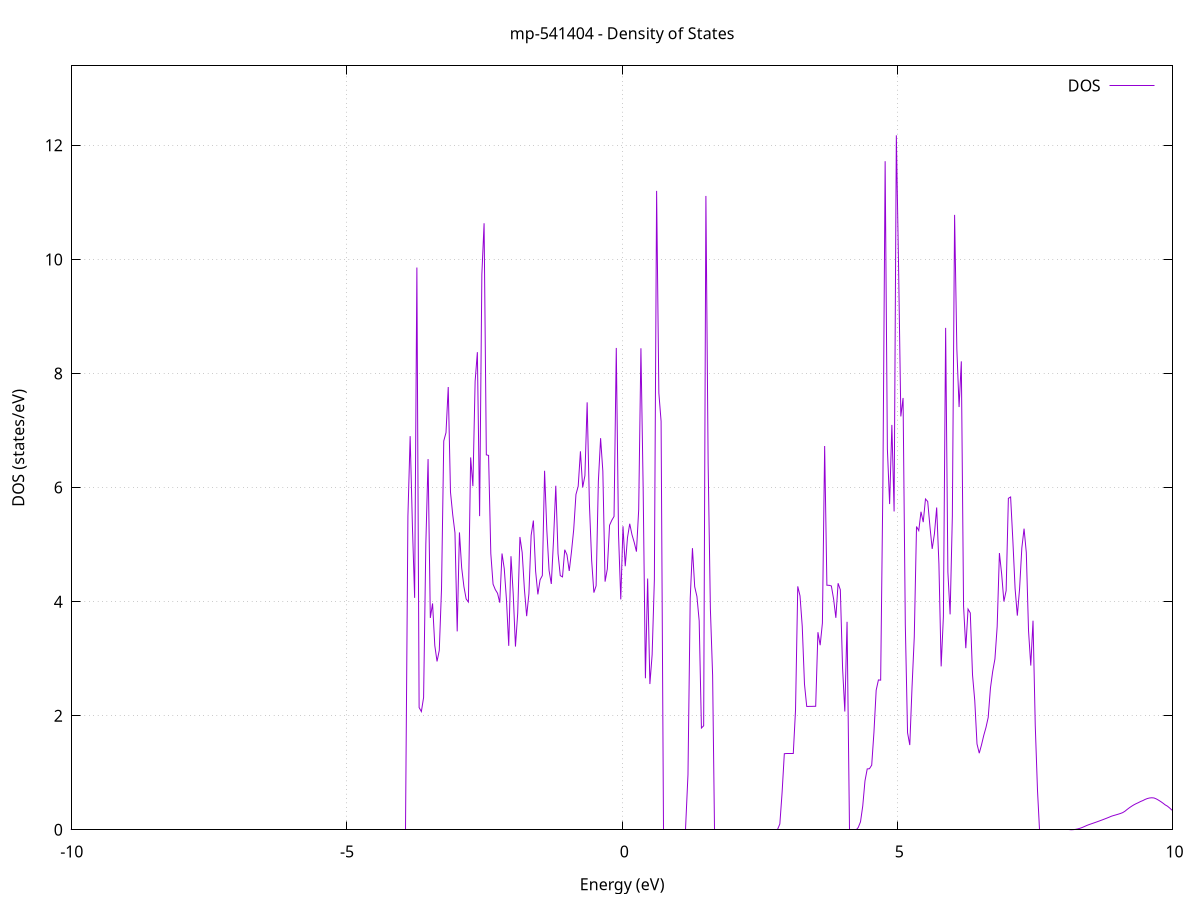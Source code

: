 set title 'mp-541404 - Density of States'
set xlabel 'Energy (eV)'
set ylabel 'DOS (states/eV)'
set grid
set xrange [-10:10]
set yrange [0:13.393]
set xzeroaxis lt -1
set terminal png size 800,600
set output 'mp-541404_dos_gnuplot.png'
plot '-' using 1:2 with lines title 'DOS'
-41.712500 0.000000
-41.671800 0.000000
-41.631100 0.000000
-41.590400 0.000000
-41.549700 0.000000
-41.509000 0.000000
-41.468300 0.000000
-41.427600 0.000000
-41.386900 0.000000
-41.346100 0.000000
-41.305400 0.000000
-41.264700 0.000000
-41.224000 0.000000
-41.183300 0.000000
-41.142600 0.000000
-41.101900 0.000000
-41.061200 0.000000
-41.020500 0.000000
-40.979700 0.000000
-40.939000 0.000000
-40.898300 0.000000
-40.857600 0.000000
-40.816900 0.000000
-40.776200 0.000000
-40.735500 0.000000
-40.694800 0.000000
-40.654100 0.000000
-40.613400 0.000000
-40.572600 0.000000
-40.531900 0.000000
-40.491200 0.000000
-40.450500 0.000000
-40.409800 0.000000
-40.369100 0.000000
-40.328400 0.000000
-40.287700 0.000000
-40.247000 0.000000
-40.206300 0.000000
-40.165500 0.000000
-40.124800 0.000000
-40.084100 0.000000
-40.043400 0.000000
-40.002700 0.000000
-39.962000 0.000000
-39.921300 0.000000
-39.880600 0.000000
-39.839900 0.000000
-39.799100 0.000000
-39.758400 0.000000
-39.717700 0.000000
-39.677000 0.000000
-39.636300 0.000000
-39.595600 0.000000
-39.554900 0.000000
-39.514200 0.000000
-39.473500 0.000000
-39.432800 0.000000
-39.392000 0.000000
-39.351300 0.000000
-39.310600 0.000000
-39.269900 0.000000
-39.229200 0.000000
-39.188500 0.000000
-39.147800 0.000000
-39.107100 0.000000
-39.066400 0.000000
-39.025600 0.000000
-38.984900 0.000000
-38.944200 0.000000
-38.903500 0.000000
-38.862800 0.000000
-38.822100 0.000000
-38.781400 0.000000
-38.740700 0.000000
-38.700000 0.000000
-38.659300 0.000000
-38.618500 0.000000
-38.577800 0.000000
-38.537100 0.000000
-38.496400 0.000000
-38.455700 0.000000
-38.415000 0.000000
-38.374300 0.000000
-38.333600 0.000000
-38.292900 0.000000
-38.252200 0.000000
-38.211400 0.000000
-38.170700 0.000000
-38.130000 0.000000
-38.089300 0.000000
-38.048600 0.000000
-38.007900 20.312900
-37.967200 0.000000
-37.926500 0.000000
-37.885800 0.000000
-37.845000 0.000000
-37.804300 0.000000
-37.763600 0.000000
-37.722900 0.000000
-37.682200 0.000000
-37.641500 0.000000
-37.600800 0.000000
-37.560100 0.000000
-37.519400 0.000000
-37.478700 0.000000
-37.437900 0.000000
-37.397200 0.000000
-37.356500 0.000000
-37.315800 0.000000
-37.275100 0.000000
-37.234400 0.000000
-37.193700 0.000000
-37.153000 0.000000
-37.112300 0.000000
-37.071600 0.000000
-37.030800 0.000000
-36.990100 0.000000
-36.949400 0.000000
-36.908700 0.000000
-36.868000 0.000000
-36.827300 0.000000
-36.786600 0.000000
-36.745900 0.000000
-36.705200 0.000000
-36.664400 0.000000
-36.623700 0.000000
-36.583000 0.000000
-36.542300 0.000000
-36.501600 0.000000
-36.460900 0.000000
-36.420200 0.000000
-36.379500 0.000000
-36.338800 0.000000
-36.298100 0.000000
-36.257300 0.000000
-36.216600 0.000000
-36.175900 0.000000
-36.135200 0.000000
-36.094500 0.000000
-36.053800 0.000000
-36.013100 0.000000
-35.972400 0.000000
-35.931700 0.000000
-35.891000 0.000000
-35.850200 0.000000
-35.809500 0.000000
-35.768800 0.000000
-35.728100 53.029200
-35.687400 0.000000
-35.646700 0.000000
-35.606000 0.000000
-35.565300 0.000000
-35.524600 0.000000
-35.483800 0.000000
-35.443100 0.000000
-35.402400 0.000000
-35.361700 0.000000
-35.321000 0.000000
-35.280300 0.000000
-35.239600 0.000000
-35.198900 0.000000
-35.158200 0.000000
-35.117500 0.000000
-35.076700 0.000000
-35.036000 0.000000
-34.995300 0.000000
-34.954600 0.000000
-34.913900 0.000000
-34.873200 0.000000
-34.832500 0.000000
-34.791800 0.000000
-34.751100 0.000000
-34.710300 0.000000
-34.669600 0.000000
-34.628900 0.000000
-34.588200 0.000000
-34.547500 0.000000
-34.506800 0.000000
-34.466100 0.000000
-34.425400 0.000000
-34.384700 0.000000
-34.344000 0.000000
-34.303200 0.000000
-34.262500 0.000000
-34.221800 0.000000
-34.181100 0.000000
-34.140400 0.000000
-34.099700 0.000000
-34.059000 0.000000
-34.018300 0.000000
-33.977600 0.000000
-33.936900 0.000000
-33.896100 0.000000
-33.855400 0.000000
-33.814700 0.000000
-33.774000 0.000000
-33.733300 0.000000
-33.692600 0.000000
-33.651900 0.000000
-33.611200 0.000000
-33.570500 0.000000
-33.529700 0.000000
-33.489000 0.000000
-33.448300 0.000000
-33.407600 0.000000
-33.366900 0.000000
-33.326200 0.000000
-33.285500 0.000000
-33.244800 0.000000
-33.204100 0.000000
-33.163400 0.000000
-33.122600 0.000000
-33.081900 0.000000
-33.041200 0.000000
-33.000500 0.000000
-32.959800 0.000000
-32.919100 0.000000
-32.878400 0.000000
-32.837700 0.000000
-32.797000 0.000000
-32.756300 0.000000
-32.715500 0.000000
-32.674800 0.000000
-32.634100 0.000000
-32.593400 0.000000
-32.552700 0.000000
-32.512000 0.000000
-32.471300 0.000000
-32.430600 0.000000
-32.389900 0.000000
-32.349100 0.000000
-32.308400 0.000000
-32.267700 0.000000
-32.227000 0.000000
-32.186300 0.000000
-32.145600 0.000000
-32.104900 0.000000
-32.064200 0.000000
-32.023500 0.000000
-31.982800 0.000000
-31.942000 0.000000
-31.901300 0.000000
-31.860600 0.000000
-31.819900 0.000000
-31.779200 0.000000
-31.738500 0.000000
-31.697800 0.000000
-31.657100 0.000000
-31.616400 0.000000
-31.575600 0.000000
-31.534900 0.000000
-31.494200 0.000000
-31.453500 0.000000
-31.412800 0.000000
-31.372100 0.000000
-31.331400 0.000000
-31.290700 0.000000
-31.250000 0.000000
-31.209300 0.000000
-31.168500 0.000000
-31.127800 0.000000
-31.087100 0.000000
-31.046400 0.000000
-31.005700 0.000000
-30.965000 0.000000
-30.924300 0.000000
-30.883600 0.000000
-30.842900 0.000000
-30.802200 0.000000
-30.761400 0.000000
-30.720700 0.000000
-30.680000 0.000000
-30.639300 0.000000
-30.598600 0.000000
-30.557900 0.000000
-30.517200 0.000000
-30.476500 0.000000
-30.435800 0.000000
-30.395000 0.000000
-30.354300 0.000000
-30.313600 0.000000
-30.272900 0.000000
-30.232200 0.000000
-30.191500 0.000000
-30.150800 0.000000
-30.110100 0.000000
-30.069400 0.000000
-30.028700 0.000000
-29.987900 0.000000
-29.947200 0.000000
-29.906500 0.000000
-29.865800 0.000000
-29.825100 0.000000
-29.784400 0.000000
-29.743700 0.000000
-29.703000 0.000000
-29.662300 0.000000
-29.621600 0.000000
-29.580800 0.000000
-29.540100 0.000000
-29.499400 0.000000
-29.458700 0.000000
-29.418000 0.000000
-29.377300 0.000000
-29.336600 0.000000
-29.295900 0.000000
-29.255200 0.000000
-29.214400 0.000000
-29.173700 0.000000
-29.133000 0.000000
-29.092300 0.000000
-29.051600 0.000000
-29.010900 0.000000
-28.970200 0.000000
-28.929500 0.000000
-28.888800 0.000000
-28.848100 0.000000
-28.807300 0.000000
-28.766600 0.000000
-28.725900 0.000000
-28.685200 0.000000
-28.644500 0.000000
-28.603800 0.000000
-28.563100 0.000000
-28.522400 0.000000
-28.481700 0.000000
-28.441000 0.000000
-28.400200 0.000000
-28.359500 0.000000
-28.318800 0.000000
-28.278100 0.000000
-28.237400 0.000000
-28.196700 0.000000
-28.156000 0.000000
-28.115300 0.000000
-28.074600 0.000000
-28.033800 0.000000
-27.993100 0.000000
-27.952400 0.000000
-27.911700 0.000000
-27.871000 0.000000
-27.830300 0.000000
-27.789600 0.000000
-27.748900 0.000000
-27.708200 0.000000
-27.667500 0.000000
-27.626700 0.000000
-27.586000 0.000000
-27.545300 0.000000
-27.504600 0.000000
-27.463900 0.000000
-27.423200 0.000000
-27.382500 0.000000
-27.341800 0.000000
-27.301100 0.000000
-27.260300 0.000000
-27.219600 0.000000
-27.178900 0.000000
-27.138200 0.000000
-27.097500 0.000000
-27.056800 0.000000
-27.016100 0.000000
-26.975400 0.000000
-26.934700 0.000000
-26.894000 0.000000
-26.853200 0.000000
-26.812500 0.000000
-26.771800 0.000000
-26.731100 0.000000
-26.690400 0.000000
-26.649700 0.000000
-26.609000 0.000000
-26.568300 0.000000
-26.527600 0.000000
-26.486900 0.000000
-26.446100 0.000000
-26.405400 0.000000
-26.364700 0.000000
-26.324000 0.000000
-26.283300 0.000000
-26.242600 0.000000
-26.201900 0.000000
-26.161200 0.000000
-26.120500 0.000000
-26.079700 0.000000
-26.039000 0.000000
-25.998300 0.000000
-25.957600 0.000000
-25.916900 0.000000
-25.876200 0.000000
-25.835500 0.000000
-25.794800 0.000000
-25.754100 0.000000
-25.713400 0.000000
-25.672600 0.000000
-25.631900 0.000000
-25.591200 0.000000
-25.550500 0.000000
-25.509800 0.000000
-25.469100 0.000000
-25.428400 0.000000
-25.387700 0.000000
-25.347000 0.000000
-25.306300 0.000000
-25.265500 0.000000
-25.224800 0.000000
-25.184100 0.000000
-25.143400 0.000000
-25.102700 0.000000
-25.062000 0.000000
-25.021300 0.000000
-24.980600 0.000000
-24.939900 0.000000
-24.899100 0.000000
-24.858400 0.000000
-24.817700 0.000000
-24.777000 0.000000
-24.736300 0.000000
-24.695600 0.000000
-24.654900 0.000000
-24.614200 0.000000
-24.573500 0.000000
-24.532800 0.000000
-24.492000 0.000000
-24.451300 0.000000
-24.410600 0.000000
-24.369900 0.000000
-24.329200 0.000000
-24.288500 0.000000
-24.247800 0.000000
-24.207100 0.000000
-24.166400 0.000000
-24.125600 0.000000
-24.084900 0.000000
-24.044200 0.000000
-24.003500 0.000000
-23.962800 0.000000
-23.922100 0.000000
-23.881400 0.000000
-23.840700 0.000000
-23.800000 0.000000
-23.759300 0.000000
-23.718500 0.000000
-23.677800 0.000000
-23.637100 0.000000
-23.596400 0.000000
-23.555700 0.000000
-23.515000 0.000000
-23.474300 0.000000
-23.433600 0.000000
-23.392900 0.000000
-23.352200 0.000000
-23.311400 0.000000
-23.270700 0.000000
-23.230000 0.000000
-23.189300 0.000000
-23.148600 0.000000
-23.107900 0.000000
-23.067200 0.000000
-23.026500 0.000000
-22.985800 0.000000
-22.945000 0.000000
-22.904300 0.000000
-22.863600 0.000000
-22.822900 0.000000
-22.782200 0.000000
-22.741500 0.000000
-22.700800 0.000000
-22.660100 0.000000
-22.619400 0.000000
-22.578700 0.000000
-22.537900 0.000000
-22.497200 0.000000
-22.456500 0.000000
-22.415800 0.000000
-22.375100 0.000000
-22.334400 0.000000
-22.293700 0.000000
-22.253000 0.000000
-22.212300 0.000000
-22.171600 0.000000
-22.130800 0.000000
-22.090100 0.000000
-22.049400 0.000000
-22.008700 0.000000
-21.968000 0.000000
-21.927300 0.000000
-21.886600 0.000000
-21.845900 0.000000
-21.805200 0.000000
-21.764400 0.000000
-21.723700 0.000000
-21.683000 0.000000
-21.642300 0.000000
-21.601600 0.000000
-21.560900 0.000000
-21.520200 0.000000
-21.479500 0.000000
-21.438800 0.000000
-21.398100 0.000000
-21.357300 0.000000
-21.316600 0.000000
-21.275900 0.000000
-21.235200 0.000000
-21.194500 0.000000
-21.153800 0.000000
-21.113100 0.000000
-21.072400 0.000000
-21.031700 0.000000
-20.991000 0.000000
-20.950200 0.000000
-20.909500 0.000000
-20.868800 0.000000
-20.828100 0.000000
-20.787400 0.000000
-20.746700 0.000000
-20.706000 0.000000
-20.665300 0.000000
-20.624600 0.000000
-20.583800 0.000000
-20.543100 0.000000
-20.502400 0.000000
-20.461700 0.000000
-20.421000 0.000000
-20.380300 0.000000
-20.339600 0.000000
-20.298900 0.000000
-20.258200 0.000000
-20.217500 0.000000
-20.176700 0.000000
-20.136000 0.000000
-20.095300 0.000000
-20.054600 0.000000
-20.013900 0.000000
-19.973200 0.000000
-19.932500 0.000000
-19.891800 0.000000
-19.851100 0.000000
-19.810300 0.000000
-19.769600 0.000000
-19.728900 0.000000
-19.688200 0.000000
-19.647500 0.000000
-19.606800 0.000000
-19.566100 0.000000
-19.525400 0.000000
-19.484700 0.000000
-19.444000 0.000000
-19.403200 0.000000
-19.362500 0.000000
-19.321800 0.000000
-19.281100 0.000000
-19.240400 0.000000
-19.199700 0.000000
-19.159000 0.000000
-19.118300 0.000000
-19.077600 0.000000
-19.036900 0.000000
-18.996100 0.000000
-18.955400 0.000000
-18.914700 0.000000
-18.874000 0.000000
-18.833300 0.000000
-18.792600 0.000000
-18.751900 0.000000
-18.711200 0.000000
-18.670500 0.000000
-18.629700 0.000000
-18.589000 0.000000
-18.548300 0.000000
-18.507600 0.000000
-18.466900 0.000000
-18.426200 0.000000
-18.385500 0.000000
-18.344800 0.000000
-18.304100 0.000000
-18.263400 0.000000
-18.222600 0.000000
-18.181900 0.000000
-18.141200 0.000000
-18.100500 0.000000
-18.059800 0.000000
-18.019100 0.000000
-17.978400 0.000000
-17.937700 0.000000
-17.897000 0.000000
-17.856300 0.000000
-17.815500 0.000000
-17.774800 0.000000
-17.734100 0.000000
-17.693400 0.000000
-17.652700 0.000000
-17.612000 0.000000
-17.571300 0.000000
-17.530600 0.000000
-17.489900 0.000000
-17.449100 0.000000
-17.408400 0.000000
-17.367700 0.000000
-17.327000 0.000000
-17.286300 0.000000
-17.245600 0.000000
-17.204900 0.000000
-17.164200 0.000000
-17.123500 0.000000
-17.082800 0.000000
-17.042000 0.000000
-17.001300 0.000000
-16.960600 0.000000
-16.919900 0.000000
-16.879200 0.000000
-16.838500 0.000000
-16.797800 0.000000
-16.757100 0.000000
-16.716400 0.147100
-16.675700 0.435000
-16.634900 0.767100
-16.594200 1.115000
-16.553500 1.367500
-16.512800 1.562800
-16.472100 1.653100
-16.431400 1.547000
-16.390700 1.429900
-16.350000 1.301900
-16.309300 1.146700
-16.268500 1.043500
-16.227800 1.081100
-16.187100 1.736600
-16.146400 2.043600
-16.105700 2.629100
-16.065000 3.579600
-16.024300 3.862000
-15.983600 3.770700
-15.942900 2.758700
-15.902200 1.780200
-15.861400 1.183500
-15.820700 1.157200
-15.780000 1.153200
-15.739300 1.198300
-15.698600 1.341400
-15.657900 1.714000
-15.617200 6.891000
-15.576500 6.560700
-15.535800 6.625100
-15.495000 8.730600
-15.454300 7.372700
-15.413600 4.263800
-15.372900 6.677300
-15.332200 11.020800
-15.291500 11.180500
-15.250800 8.411900
-15.210100 21.732300
-15.169400 0.136300
-15.128700 16.420600
-15.087900 2.979600
-15.047200 9.616900
-15.006500 0.000000
-14.965800 0.000000
-14.925100 0.000000
-14.884400 0.000000
-14.843700 0.000000
-14.803000 0.000000
-14.762300 0.000000
-14.721600 0.000000
-14.680800 0.000000
-14.640100 0.000000
-14.599400 0.000000
-14.558700 0.000000
-14.518000 0.000000
-14.477300 0.000000
-14.436600 0.000000
-14.395900 0.000000
-14.355200 0.000000
-14.314400 0.000000
-14.273700 0.000000
-14.233000 0.000000
-14.192300 0.000000
-14.151600 0.000000
-14.110900 0.000000
-14.070200 0.000000
-14.029500 0.000000
-13.988800 0.000000
-13.948100 0.000000
-13.907300 0.000000
-13.866600 0.000000
-13.825900 0.000000
-13.785200 0.000000
-13.744500 0.000000
-13.703800 0.000000
-13.663100 0.000000
-13.622400 0.000000
-13.581700 0.000000
-13.541000 0.000000
-13.500200 0.000000
-13.459500 0.000000
-13.418800 0.000000
-13.378100 0.000000
-13.337400 0.000000
-13.296700 0.000000
-13.256000 0.000000
-13.215300 0.000000
-13.174600 0.000000
-13.133800 0.000000
-13.093100 0.000000
-13.052400 0.000000
-13.011700 0.000000
-12.971000 0.000000
-12.930300 0.000000
-12.889600 0.000000
-12.848900 0.000000
-12.808200 0.000000
-12.767500 0.000000
-12.726700 0.000000
-12.686000 0.000000
-12.645300 0.000000
-12.604600 0.000000
-12.563900 0.000000
-12.523200 0.000000
-12.482500 0.000000
-12.441800 0.000000
-12.401100 0.000000
-12.360300 0.000000
-12.319600 0.000000
-12.278900 0.000000
-12.238200 0.000000
-12.197500 0.000000
-12.156800 0.000000
-12.116100 0.000000
-12.075400 0.000000
-12.034700 0.000000
-11.994000 0.000000
-11.953200 0.000000
-11.912500 0.000000
-11.871800 0.000000
-11.831100 0.000000
-11.790400 0.000000
-11.749700 0.000000
-11.709000 0.000000
-11.668300 0.000000
-11.627600 0.000000
-11.586900 0.000000
-11.546100 0.000000
-11.505400 0.000000
-11.464700 0.000000
-11.424000 0.000000
-11.383300 0.000000
-11.342600 0.000000
-11.301900 0.000000
-11.261200 0.000000
-11.220500 0.000000
-11.179700 0.000000
-11.139000 0.000000
-11.098300 0.000000
-11.057600 0.000000
-11.016900 0.000000
-10.976200 0.000000
-10.935500 0.000000
-10.894800 0.000000
-10.854100 0.000000
-10.813400 0.000000
-10.772600 0.000000
-10.731900 0.000000
-10.691200 0.000000
-10.650500 0.000000
-10.609800 0.000000
-10.569100 0.000000
-10.528400 0.000000
-10.487700 0.000000
-10.447000 0.000000
-10.406300 0.000000
-10.365500 0.000000
-10.324800 0.000000
-10.284100 0.000000
-10.243400 0.000000
-10.202700 0.000000
-10.162000 0.000000
-10.121300 0.000000
-10.080600 0.000000
-10.039900 0.000000
-9.999100 0.000000
-9.958400 0.000000
-9.917700 0.000000
-9.877000 0.000000
-9.836300 0.000000
-9.795600 0.000000
-9.754900 0.000000
-9.714200 0.000000
-9.673500 0.000000
-9.632800 0.000000
-9.592000 0.000000
-9.551300 0.000000
-9.510600 0.000000
-9.469900 0.000000
-9.429200 0.000000
-9.388500 0.000000
-9.347800 0.000000
-9.307100 0.000000
-9.266400 0.000000
-9.225700 0.000000
-9.184900 0.000000
-9.144200 0.000000
-9.103500 0.000000
-9.062800 0.000000
-9.022100 0.000000
-8.981400 0.000000
-8.940700 0.000000
-8.900000 0.000000
-8.859300 0.000000
-8.818500 0.000000
-8.777800 0.000000
-8.737100 0.000000
-8.696400 0.000000
-8.655700 0.000000
-8.615000 0.000000
-8.574300 0.000000
-8.533600 0.000000
-8.492900 0.000000
-8.452200 0.000000
-8.411400 0.000000
-8.370700 0.000000
-8.330000 0.000000
-8.289300 0.000000
-8.248600 0.000000
-8.207900 0.000000
-8.167200 0.000000
-8.126500 0.000000
-8.085800 0.000000
-8.045000 0.000000
-8.004300 0.000000
-7.963600 0.000000
-7.922900 0.000000
-7.882200 0.000000
-7.841500 0.000000
-7.800800 0.000000
-7.760100 0.000000
-7.719400 0.000000
-7.678700 0.000000
-7.637900 0.000000
-7.597200 0.000000
-7.556500 0.000000
-7.515800 0.000000
-7.475100 0.000000
-7.434400 0.000000
-7.393700 0.000000
-7.353000 0.000000
-7.312300 0.000000
-7.271600 0.000000
-7.230800 0.000000
-7.190100 0.000000
-7.149400 0.000000
-7.108700 0.000000
-7.068000 0.000000
-7.027300 0.000000
-6.986600 0.000000
-6.945900 0.000000
-6.905200 0.000000
-6.864400 0.000000
-6.823700 0.000000
-6.783000 0.000000
-6.742300 0.000000
-6.701600 0.000000
-6.660900 0.000000
-6.620200 0.000000
-6.579500 0.000000
-6.538800 0.000000
-6.498100 0.000000
-6.457300 0.000000
-6.416600 0.000000
-6.375900 0.000000
-6.335200 0.000000
-6.294500 0.000000
-6.253800 0.000000
-6.213100 0.000000
-6.172400 0.000000
-6.131700 0.000000
-6.091000 0.000000
-6.050200 0.000000
-6.009500 0.000000
-5.968800 0.000000
-5.928100 0.000000
-5.887400 0.000000
-5.846700 0.000000
-5.806000 0.000000
-5.765300 0.000000
-5.724600 0.000000
-5.683800 0.000000
-5.643100 0.000000
-5.602400 0.000000
-5.561700 0.000000
-5.521000 0.000000
-5.480300 0.000000
-5.439600 0.000000
-5.398900 0.000000
-5.358200 0.000000
-5.317500 0.000000
-5.276700 0.000000
-5.236000 0.000000
-5.195300 0.000000
-5.154600 0.000000
-5.113900 0.000000
-5.073200 0.000000
-5.032500 0.000000
-4.991800 0.000000
-4.951100 0.000000
-4.910300 0.000000
-4.869600 0.000000
-4.828900 0.000000
-4.788200 0.000000
-4.747500 0.000000
-4.706800 0.000000
-4.666100 0.000000
-4.625400 0.000000
-4.584700 0.000000
-4.544000 0.000000
-4.503200 0.000000
-4.462500 0.000000
-4.421800 0.000000
-4.381100 0.000000
-4.340400 0.000000
-4.299700 0.000000
-4.259000 0.000000
-4.218300 0.000000
-4.177600 0.000000
-4.136900 0.000000
-4.096100 0.000000
-4.055400 0.000000
-4.014700 0.000000
-3.974000 0.000000
-3.933300 0.000000
-3.892600 5.496400
-3.851900 6.901400
-3.811200 5.338100
-3.770500 4.065900
-3.729700 9.857000
-3.689000 2.143000
-3.648300 2.071800
-3.607600 2.319600
-3.566900 5.008400
-3.526200 6.498700
-3.485500 3.713900
-3.444800 3.968000
-3.404100 3.229500
-3.363400 2.951600
-3.322600 3.146500
-3.281900 4.226800
-3.241200 6.817500
-3.200500 6.963100
-3.159800 7.762700
-3.119100 5.922100
-3.078400 5.524400
-3.037700 5.206200
-2.997000 3.478600
-2.956300 5.213100
-2.915500 4.592100
-2.874800 4.261600
-2.834100 4.046700
-2.793400 3.993600
-2.752700 6.528000
-2.712000 6.023900
-2.671300 7.863100
-2.630600 8.373600
-2.589900 5.498700
-2.549100 9.737200
-2.508400 10.633800
-2.467700 6.573400
-2.427000 6.563400
-2.386300 4.842400
-2.345600 4.306900
-2.304900 4.210800
-2.264200 4.146500
-2.223500 3.982000
-2.182800 4.843800
-2.142000 4.578000
-2.101300 4.024800
-2.060600 3.224400
-2.019900 4.796000
-1.979200 4.134600
-1.938500 3.212200
-1.897800 3.795200
-1.857100 5.133300
-1.816400 4.860100
-1.775700 4.214300
-1.734900 3.745600
-1.694200 4.136800
-1.653500 5.162600
-1.612800 5.421700
-1.572100 4.532400
-1.531400 4.127000
-1.490700 4.383100
-1.450000 4.457300
-1.409300 6.294000
-1.368500 5.253200
-1.327800 4.547000
-1.287100 4.309800
-1.246400 5.088500
-1.205700 6.031400
-1.165000 4.842500
-1.124300 4.455700
-1.083600 4.433500
-1.042900 4.909900
-1.002200 4.819600
-0.961400 4.537600
-0.920700 4.873900
-0.880000 5.265300
-0.839300 5.879000
-0.798600 6.022100
-0.757900 6.635100
-0.717200 6.002300
-0.676500 6.209400
-0.635800 7.494400
-0.595000 5.717200
-0.554300 4.724900
-0.513600 4.158000
-0.472900 4.277700
-0.432200 6.107400
-0.391500 6.865500
-0.350800 6.288400
-0.310100 4.350600
-0.269400 4.571700
-0.228700 5.338300
-0.187900 5.426400
-0.147200 5.494000
-0.106500 8.448200
-0.065800 5.179300
-0.025100 4.039100
0.015600 5.320800
0.056300 4.620700
0.097000 5.121900
0.137700 5.365600
0.178400 5.175900
0.219200 5.039500
0.259900 4.876700
0.300600 5.610300
0.341300 8.442200
0.382000 5.979100
0.422700 2.656400
0.463400 4.405200
0.504100 2.554900
0.544800 3.067600
0.585600 4.385300
0.626300 11.201700
0.667000 7.657100
0.707700 7.161400
0.748400 0.000000
0.789100 0.000000
0.829800 0.000000
0.870500 0.000000
0.911200 0.000000
0.951900 0.000000
0.992700 0.000000
1.033400 0.000000
1.074100 0.000000
1.114800 0.000000
1.155500 0.000000
1.196200 0.967200
1.236900 4.055300
1.277600 4.937100
1.318300 4.261400
1.359000 4.089700
1.399800 3.662500
1.440500 1.784100
1.481200 1.823200
1.521900 11.112200
1.562600 6.418500
1.603300 3.873700
1.644000 2.703800
1.684700 0.000000
1.725400 0.000000
1.766200 0.000000
1.806900 0.000000
1.847600 0.000000
1.888300 0.000000
1.929000 0.000000
1.969700 0.000000
2.010400 0.000000
2.051100 0.000000
2.091800 0.000000
2.132500 0.000000
2.173300 0.000000
2.214000 0.000000
2.254700 0.000000
2.295400 0.000000
2.336100 0.000000
2.376800 0.000000
2.417500 0.000000
2.458200 0.000000
2.498900 0.000000
2.539600 0.000000
2.580400 0.000000
2.621100 0.000000
2.661800 0.000000
2.702500 0.000000
2.743200 0.000000
2.783900 0.000000
2.824600 0.000000
2.865300 0.100800
2.906000 0.647900
2.946800 1.333500
2.987500 1.337300
3.028200 1.337200
3.068900 1.337100
3.109600 1.337000
3.150300 2.097900
3.191000 4.267600
3.231700 4.101600
3.272400 3.568000
3.313100 2.553400
3.353900 2.162400
3.394600 2.163100
3.435300 2.163800
3.476000 2.164500
3.516700 2.165300
3.557400 3.463600
3.598100 3.236000
3.638800 3.624400
3.679500 6.728300
3.720300 4.287400
3.761000 4.285900
3.801700 4.275000
3.842400 4.044000
3.883100 3.715900
3.923800 4.322300
3.964500 4.207700
4.005200 2.838100
4.045900 2.073000
4.086600 3.646400
4.127400 0.000000
4.168100 0.000000
4.208800 0.000000
4.249500 0.000000
4.290200 0.040600
4.330900 0.139300
4.371600 0.415400
4.412300 0.856200
4.453000 1.066800
4.493700 1.070600
4.534500 1.132900
4.575200 1.707300
4.615900 2.447600
4.656600 2.626800
4.697300 2.623400
4.738000 6.071100
4.778700 11.721200
4.819400 6.674800
4.860100 5.711300
4.900900 7.098200
4.941600 5.580700
4.982300 12.175100
5.023000 9.856900
5.063700 7.247200
5.104400 7.570600
5.145100 3.597300
5.185800 1.702000
5.226500 1.485500
5.267200 2.497600
5.308000 3.379700
5.348700 5.316500
5.389400 5.245200
5.430100 5.575600
5.470800 5.393900
5.511500 5.799700
5.552200 5.755300
5.592900 5.314700
5.633600 4.924600
5.674300 5.188900
5.715100 5.650200
5.755800 4.657800
5.796500 2.864700
5.837200 3.740300
5.877900 8.799500
5.918600 4.519800
5.959300 3.776800
6.000000 5.500300
6.040700 10.780800
6.081500 8.432100
6.122200 7.411500
6.162900 8.213000
6.203600 3.923300
6.244300 3.183800
6.285000 3.868800
6.325700 3.801500
6.366400 2.715000
6.407100 2.263300
6.447800 1.504700
6.488600 1.342900
6.529300 1.486500
6.570000 1.652400
6.610700 1.793200
6.651400 1.969800
6.692100 2.483600
6.732800 2.775400
6.773500 2.994200
6.814200 3.560900
6.855000 4.851500
6.895700 4.485200
6.936400 4.002200
6.977100 4.192200
7.017800 5.811000
7.058500 5.834700
7.099200 5.072900
7.139900 4.229900
7.180600 3.754600
7.221300 4.224000
7.262100 4.937800
7.302800 5.279700
7.343500 4.861000
7.384200 3.487100
7.424900 2.879200
7.465600 3.665900
7.506300 1.827000
7.547000 0.690000
7.587700 0.000000
7.628400 0.000000
7.669200 0.000000
7.709900 0.000000
7.750600 0.000000
7.791300 0.000000
7.832000 0.000000
7.872700 0.000000
7.913400 0.000000
7.954100 0.000000
7.994800 0.000000
8.035600 0.000000
8.076300 0.000000
8.117000 0.000000
8.157700 0.000100
8.198400 0.002200
8.239100 0.007300
8.279800 0.015500
8.320500 0.026700
8.361200 0.040900
8.401900 0.058100
8.442700 0.075600
8.483400 0.090800
8.524100 0.104300
8.564800 0.117800
8.605500 0.131600
8.646200 0.145600
8.686900 0.160000
8.727600 0.174700
8.768300 0.189700
8.809000 0.205000
8.849800 0.221000
8.890500 0.237700
8.931200 0.250000
8.971900 0.261200
9.012600 0.273000
9.053300 0.285500
9.094000 0.300300
9.134700 0.324300
9.175400 0.356200
9.216200 0.386000
9.256900 0.412800
9.297600 0.436900
9.338300 0.457700
9.379000 0.475300
9.419700 0.495800
9.460400 0.511600
9.501100 0.531600
9.541800 0.547400
9.582500 0.557300
9.623300 0.561100
9.664000 0.557800
9.704700 0.541600
9.745400 0.519700
9.786100 0.494700
9.826800 0.466900
9.867500 0.436300
9.908200 0.413700
9.948900 0.381300
9.989600 0.344800
10.030400 0.345100
10.071100 0.345500
10.111800 0.345900
10.152500 0.346400
10.193200 0.346900
10.233900 0.347400
10.274600 0.348100
10.315300 0.362600
10.356000 0.412000
10.396800 0.540100
10.437500 0.566700
10.478200 0.607200
10.518900 0.696900
10.559600 0.869600
10.600300 1.151400
10.641000 1.358200
10.681700 1.469000
10.722400 1.731700
10.763100 1.867100
10.803900 0.896800
10.844600 0.466900
10.885300 0.447600
10.926000 0.439400
10.966700 0.436500
11.007400 0.439300
11.048100 0.448100
11.088800 0.462700
11.129500 0.486600
11.170300 0.519000
11.211000 0.555300
11.251700 0.595500
11.292400 0.639600
11.333100 0.690000
11.373800 0.743700
11.414500 0.794800
11.455200 0.824700
11.495900 0.818900
11.536600 0.818500
11.577400 0.827900
11.618100 0.847300
11.658800 0.867600
11.699500 0.888800
11.740200 0.910800
11.780900 0.931800
11.821600 0.946300
11.862300 0.968900
11.903000 0.997900
11.943700 1.030700
11.984500 1.133600
12.025200 2.131500
12.065900 2.446100
12.106600 1.831700
12.147300 1.625400
12.188000 1.309900
12.228700 1.098900
12.269400 1.220500
12.310100 1.151800
12.350900 0.995800
12.391600 1.038300
12.432300 1.121700
12.473000 1.139000
12.513700 1.083500
12.554400 1.090300
12.595100 0.921500
12.635800 0.884400
12.676500 0.894600
12.717200 0.919100
12.758000 0.940400
12.798700 0.968200
12.839400 1.014300
12.880100 1.072600
12.920800 1.132300
12.961500 1.218800
13.002200 1.367400
13.042900 1.488400
13.083600 1.647900
13.124300 1.786300
13.165100 1.946700
13.205800 2.104700
13.246500 2.277300
13.287200 2.625400
13.327900 1.814500
13.368600 1.515800
13.409300 1.519400
13.450000 1.652500
13.490700 1.579200
13.531500 1.489300
13.572200 1.432100
13.612900 1.572100
13.653600 1.643800
13.694300 1.577500
13.735000 1.394100
13.775700 1.225000
13.816400 1.102900
13.857100 1.041100
13.897800 1.157700
13.938600 1.405900
13.979300 1.710700
14.020000 1.862600
14.060700 1.773800
14.101400 1.632900
14.142100 1.507400
14.182800 1.519900
14.223500 1.546200
14.264200 1.294900
14.305000 1.128900
14.345700 1.068300
14.386400 1.158800
14.427100 1.431000
14.467800 1.751100
14.508500 2.070800
14.549200 2.650700
14.589900 2.478300
14.630600 2.353800
14.671300 2.144500
14.712100 1.908300
14.752800 1.858600
14.793500 1.813900
14.834200 1.700900
14.874900 1.638400
14.915600 1.732300
14.956300 1.897400
14.997000 1.970800
15.037700 1.960600
15.078400 1.968700
15.119200 1.918400
15.159900 1.842800
15.200600 1.803600
15.241300 1.835300
15.282000 1.852400
15.322700 1.837500
15.363400 1.807000
15.404100 1.756900
15.444800 1.764500
15.485600 1.883300
15.526300 1.981500
15.567000 2.122000
15.607700 2.213500
15.648400 2.184500
15.689100 2.003300
15.729800 2.045300
15.770500 2.101900
15.811200 2.348300
15.851900 2.329900
15.892700 2.342500
15.933400 2.354600
15.974100 2.373100
16.014800 2.378300
16.055500 2.287600
16.096200 2.491700
16.136900 2.822000
16.177600 3.114500
16.218300 3.069800
16.259000 2.956800
16.299800 2.285900
16.340500 1.757400
16.381200 1.669800
16.421900 1.836700
16.462600 2.836500
16.503300 3.555100
16.544000 3.689500
16.584700 3.453300
16.625400 2.764700
16.666200 2.349600
16.706900 2.363000
16.747600 2.924100
16.788300 3.067800
16.829000 3.202000
16.869700 2.969600
16.910400 3.335400
16.951100 3.558900
16.991800 3.228200
17.032500 2.712800
17.073300 2.546400
17.114000 2.828900
17.154700 3.823700
17.195400 4.193800
17.236100 4.182400
17.276800 3.523500
17.317500 2.542000
17.358200 2.438200
17.398900 2.655900
17.439600 3.181300
17.480400 3.308500
17.521100 3.847500
17.561800 4.711100
17.602500 4.959000
17.643200 4.739600
17.683900 4.280100
17.724600 3.960000
17.765300 3.839700
17.806000 3.886200
17.846800 5.069500
17.887500 3.455500
17.928200 2.195600
17.968900 2.095300
18.009600 2.141600
18.050300 2.292900
18.091000 2.617600
18.131700 3.568300
18.172400 3.468500
18.213100 3.585100
18.253900 3.956200
18.294600 4.424500
18.335300 4.668600
18.376000 5.386700
18.416700 5.313800
18.457400 3.906400
18.498100 3.213100
18.538800 3.957600
18.579500 4.062300
18.620300 3.756800
18.661000 3.301600
18.701700 3.301500
18.742400 3.582700
18.783100 3.201900
18.823800 3.717100
18.864500 3.685500
18.905200 3.066000
18.945900 2.592500
18.986600 2.344500
19.027400 2.235300
19.068100 2.315900
19.108800 2.638200
19.149500 3.186500
19.190200 4.697900
19.230900 3.602300
19.271600 3.012700
19.312300 2.946700
19.353000 3.014600
19.393700 2.644300
19.434500 2.442800
19.475200 2.803200
19.515900 2.805100
19.556600 2.488800
19.597300 2.345800
19.638000 1.880300
19.678700 1.836700
19.719400 1.875600
19.760100 1.770800
19.800900 1.785500
19.841600 1.961800
19.882300 2.170400
19.923000 2.633800
19.963700 2.353200
20.004400 1.822900
20.045100 1.536800
20.085800 1.566200
20.126500 1.647800
20.167200 1.733200
20.208000 1.920400
20.248700 1.990900
20.289400 1.964300
20.330100 1.927000
20.370800 1.903100
20.411500 1.880200
20.452200 1.852200
20.492900 1.839500
20.533600 1.772700
20.574300 1.599500
20.615100 1.433800
20.655800 1.389300
20.696500 1.479700
20.737200 1.610600
20.777900 1.936200
20.818600 2.227200
20.859300 2.344400
20.900000 2.340300
20.940700 2.239100
20.981500 2.029800
21.022200 1.744300
21.062900 1.478700
21.103600 1.403700
21.144300 1.259700
21.185000 1.024500
21.225700 1.033800
21.266400 1.215000
21.307100 1.410800
21.347800 1.749000
21.388600 2.138200
21.429300 2.721800
21.470000 3.102800
21.510700 2.935000
21.551400 2.413700
21.592100 1.865100
21.632800 1.414000
21.673500 1.267900
21.714200 1.448500
21.754900 1.826600
21.795700 2.180000
21.836400 2.114900
21.877100 2.221000
21.917800 1.897800
21.958500 1.771000
21.999200 1.820400
22.039900 1.881300
22.080600 1.998600
22.121300 1.832400
22.162100 1.799400
22.202800 1.847500
22.243500 2.095200
22.284200 2.295700
22.324900 2.269600
22.365600 2.142500
22.406300 2.021700
22.447000 2.003200
22.487700 2.023400
22.528400 1.961800
22.569200 1.792600
22.609900 1.612600
22.650600 1.530600
22.691300 1.481800
22.732000 1.711500
22.772700 1.879300
22.813400 2.105300
22.854100 2.184200
22.894800 2.142800
22.935600 2.089500
22.976300 1.942300
23.017000 1.844300
23.057700 1.783300
23.098400 1.771900
23.139100 1.737000
23.179800 1.684700
23.220500 1.643900
23.261200 1.713300
23.301900 1.845200
23.342700 1.967200
23.383400 2.220800
23.424100 2.422500
23.464800 2.436000
23.505500 2.102900
23.546200 1.799600
23.586900 1.886200
23.627600 2.023800
23.668300 2.412900
23.709000 2.734100
23.749800 3.019400
23.790500 2.708000
23.831200 2.331100
23.871900 2.215700
23.912600 2.357700
23.953300 2.150200
23.994000 2.211100
24.034700 2.451700
24.075400 2.691600
24.116200 3.331300
24.156900 2.655500
24.197600 2.360600
24.238300 2.323000
24.279000 2.357900
24.319700 2.534800
24.360400 2.747400
24.401100 2.909900
24.441800 2.859200
24.482500 2.821100
24.523300 3.399500
24.564000 2.635700
24.604700 2.365700
24.645400 1.964800
24.686100 1.927500
24.726800 2.361900
24.767500 2.713200
24.808200 3.291500
24.848900 3.827500
24.889600 3.633500
24.930400 2.726200
24.971100 2.327200
25.011800 2.423700
25.052500 2.612300
25.093200 2.819400
25.133900 3.047900
25.174600 4.930100
25.215300 4.118600
25.256000 3.260400
25.296800 2.759200
25.337500 2.016400
25.378200 2.004100
25.418900 2.252000
25.459600 2.697100
25.500300 3.078800
25.541000 4.533400
25.581700 5.199100
25.622400 3.257400
25.663100 2.644500
25.703900 2.689400
25.744600 3.588200
25.785300 3.004100
25.826000 2.917000
25.866700 2.789600
25.907400 3.100300
25.948100 2.761300
25.988800 2.322000
26.029500 2.013400
26.070300 2.352300
26.111000 2.802600
26.151700 3.070500
26.192400 3.117500
26.233100 2.950100
26.273800 2.595000
26.314500 2.630500
26.355200 2.517400
26.395900 2.401100
26.436600 2.597000
26.477400 2.691900
26.518100 2.525200
26.558800 2.496800
26.599500 2.566600
26.640200 2.520500
26.680900 2.416200
26.721600 2.462300
26.762300 2.698900
26.803000 2.861000
26.843700 3.427700
26.884500 3.749900
26.925200 3.601100
26.965900 3.279400
27.006600 3.135100
27.047300 3.236800
27.088000 3.389400
27.128700 3.403900
27.169400 3.098400
27.210100 2.955200
27.250900 2.757700
27.291600 2.597000
27.332300 2.663900
27.373000 2.677200
27.413700 2.708400
27.454400 2.893800
27.495100 3.061900
27.535800 3.157700
27.576500 3.004300
27.617200 2.479300
27.658000 2.142800
27.698700 2.086900
27.739400 2.223800
27.780100 2.543200
27.820800 3.253400
27.861500 3.150800
27.902200 2.721900
27.942900 2.916000
27.983600 2.726400
28.024300 2.760900
28.065100 2.795300
28.105800 2.734000
28.146500 2.598400
28.187200 2.490700
28.227900 2.448400
28.268600 2.443000
28.309300 2.531000
28.350000 2.708700
28.390700 3.264900
28.431500 3.440800
28.472200 2.916200
28.512900 3.023400
28.553600 3.478100
28.594300 4.308900
28.635000 5.281300
28.675700 11.194900
28.716400 8.917700
28.757100 4.860000
28.797800 4.176600
28.838600 3.984900
28.879300 4.001200
28.920000 4.069800
28.960700 3.888700
29.001400 3.580300
29.042100 3.197300
29.082800 2.840100
29.123500 2.589900
29.164200 2.527500
29.204900 2.428700
29.245700 2.524200
29.286400 2.808300
29.327100 3.008700
29.367800 2.987000
29.408500 2.797200
29.449200 2.421200
29.489900 2.348800
29.530600 2.463600
29.571300 2.706000
29.612100 2.808400
29.652800 2.470900
29.693500 2.550700
29.734200 2.299000
29.774900 2.142500
29.815600 1.990100
29.856300 1.879700
29.897000 1.941200
29.937700 2.089100
29.978400 2.324300
30.019200 2.378700
30.059900 2.549600
30.100600 2.725700
30.141300 2.570200
30.182000 2.402000
30.222700 2.215300
30.263400 2.545400
30.304100 2.490200
30.344800 2.484000
30.385600 2.523700
30.426300 2.575100
30.467000 2.653200
30.507700 2.506900
30.548400 2.389600
30.589100 2.447000
30.629800 2.526700
30.670500 2.539500
30.711200 2.537500
30.751900 2.555000
30.792700 2.682000
30.833400 2.870200
30.874100 3.545700
30.914800 5.879800
30.955500 7.694900
30.996200 85.024900
31.036900 6.126900
31.077600 4.415400
31.118300 3.517100
31.159000 3.202400
31.199800 2.928400
31.240500 2.631900
31.281200 2.627700
31.321900 2.855300
31.362600 3.111000
31.403300 3.249800
31.444000 3.036900
31.484700 2.869200
31.525400 2.516700
31.566200 2.340600
31.606900 2.921500
31.647600 2.976200
31.688300 2.909000
31.729000 3.342700
31.769700 4.127900
31.810400 2.882400
31.851100 2.322600
31.891800 2.183300
31.932500 2.274700
31.973300 2.473800
32.014000 2.645200
32.054700 2.518800
32.095400 2.290400
32.136100 2.258000
32.176800 2.187900
32.217500 2.397400
32.258200 2.536500
32.298900 2.741800
32.339600 3.907500
32.380400 3.243900
32.421100 2.921800
32.461800 3.198200
32.502500 2.577300
32.543200 2.139500
32.583900 2.073100
32.624600 2.064300
32.665300 2.381600
32.706000 2.264900
32.746800 1.941200
32.787500 2.363400
32.828200 2.626500
32.868900 2.795200
32.909600 2.841000
32.950300 2.286900
32.991000 2.058800
33.031700 1.978400
33.072400 2.571600
33.113100 2.909400
33.153900 2.835600
33.194600 2.728600
33.235300 2.717600
33.276000 2.839100
33.316700 2.892100
33.357400 3.023700
33.398100 3.418700
33.438800 3.122300
33.479500 2.835600
33.520300 2.347500
33.561000 2.528900
33.601700 2.883700
33.642400 2.787500
33.683100 2.902800
33.723800 3.317900
33.764500 3.180700
33.805200 2.418200
33.845900 2.280800
33.886600 2.486000
33.927400 2.681100
33.968100 2.883600
34.008800 3.097600
34.049500 3.167600
34.090200 3.091800
34.130900 3.269100
34.171600 3.700900
34.212300 3.595900
34.253000 3.827300
34.293700 3.683900
34.334500 3.512500
34.375200 3.830500
34.415900 3.470600
34.456600 3.131900
34.497300 3.045600
34.538000 2.920400
34.578700 2.782000
34.619400 2.780800
34.660100 2.589100
34.700900 2.597600
34.741600 2.858800
34.782300 3.277100
34.823000 3.351000
34.863700 2.898800
34.904400 2.686800
34.945100 2.559900
34.985800 2.616700
35.026500 3.297000
35.067200 2.398100
35.108000 2.221700
35.148700 2.021500
35.189400 1.803200
35.230100 1.688200
35.270800 1.592000
35.311500 1.505900
35.352200 1.487500
35.392900 1.624500
35.433600 1.570700
35.474300 1.418000
35.515100 1.325600
35.555800 1.166100
35.596500 0.934500
35.637200 0.702400
35.677900 0.500000
35.718600 0.355900
35.759300 0.245700
35.800000 0.154400
35.840700 0.094600
35.881500 0.060900
35.922200 0.027900
35.962900 0.007600
36.003600 0.000100
36.044300 0.000000
36.085000 0.000000
36.125700 0.000000
36.166400 0.000000
36.207100 0.000000
36.247800 0.000000
36.288600 0.000000
36.329300 0.000000
36.370000 0.000000
36.410700 0.000000
36.451400 0.000000
36.492100 0.000000
36.532800 0.000000
36.573500 0.000000
36.614200 0.000000
36.654900 0.000000
36.695700 0.000000
36.736400 0.000000
36.777100 0.000000
36.817800 0.000000
36.858500 0.000000
36.899200 0.000000
36.939900 0.000000
36.980600 0.000000
37.021300 0.000000
37.062100 0.000000
37.102800 0.000000
37.143500 0.000000
37.184200 0.000000
37.224900 0.000000
37.265600 0.000000
37.306300 0.000000
37.347000 0.000000
37.387700 0.000000
37.428400 0.000000
37.469200 0.000000
37.509900 0.000000
37.550600 0.000000
37.591300 0.000000
37.632000 0.000000
37.672700 0.000000
37.713400 0.000000
37.754100 0.000000
37.794800 0.000000
37.835600 0.000000
37.876300 0.000000
37.917000 0.000000
37.957700 0.000000
37.998400 0.000000
38.039100 0.000000
38.079800 0.000000
38.120500 0.000000
38.161200 0.000000
38.201900 0.000000
38.242700 0.000000
38.283400 0.000000
38.324100 0.000000
38.364800 0.000000
38.405500 0.000000
38.446200 0.000000
38.486900 0.000000
38.527600 0.000000
38.568300 0.000000
38.609000 0.000000
38.649800 0.000000
38.690500 0.000000
38.731200 0.000000
38.771900 0.000000
38.812600 0.000000
38.853300 0.000000
38.894000 0.000000
38.934700 0.000000
38.975400 0.000000
39.016200 0.000000
39.056900 0.000000
39.097600 0.000000
39.138300 0.000000
39.179000 0.000000
39.219700 0.000000
39.260400 0.000000
39.301100 0.000000
39.341800 0.000000
39.382500 0.000000
39.423300 0.000000
39.464000 0.000000
39.504700 0.000000
39.545400 0.000000
39.586100 0.000000
39.626800 0.000000
39.667500 0.000000
39.708200 0.000000
e
